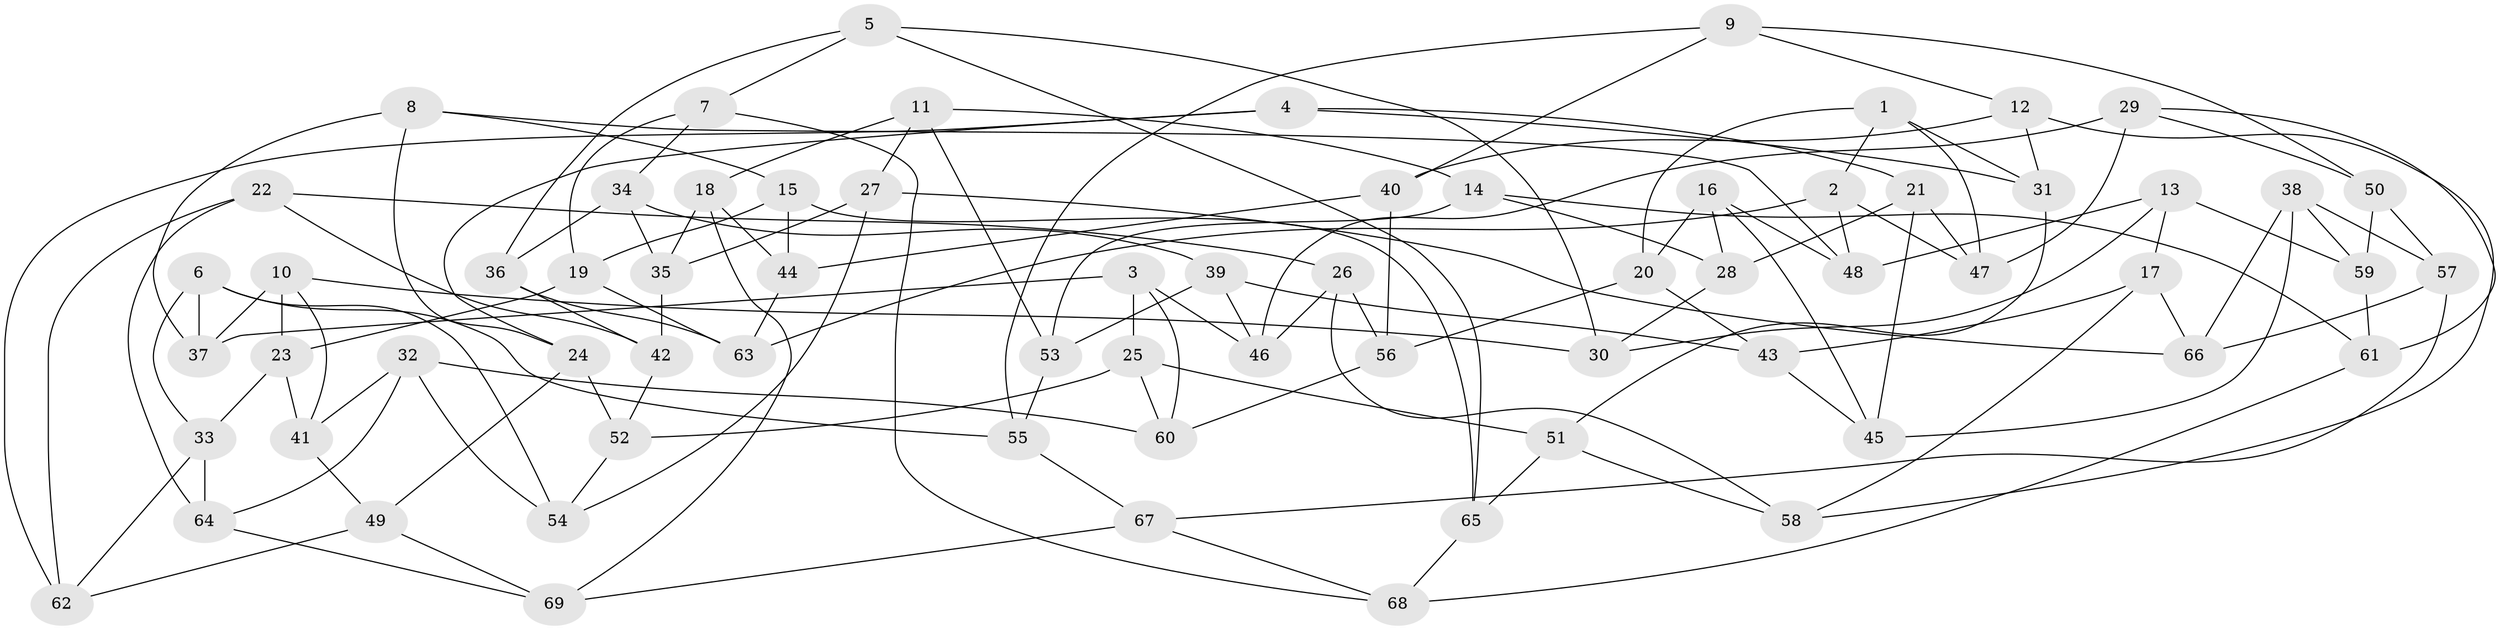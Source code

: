 // coarse degree distribution, {3: 0.029411764705882353, 7: 0.14705882352941177, 6: 0.2647058823529412, 10: 0.029411764705882353, 4: 0.3235294117647059, 5: 0.11764705882352941, 8: 0.08823529411764706}
// Generated by graph-tools (version 1.1) at 2025/54/03/05/25 16:54:48]
// undirected, 69 vertices, 138 edges
graph export_dot {
graph [start="1"]
  node [color=gray90,style=filled];
  1;
  2;
  3;
  4;
  5;
  6;
  7;
  8;
  9;
  10;
  11;
  12;
  13;
  14;
  15;
  16;
  17;
  18;
  19;
  20;
  21;
  22;
  23;
  24;
  25;
  26;
  27;
  28;
  29;
  30;
  31;
  32;
  33;
  34;
  35;
  36;
  37;
  38;
  39;
  40;
  41;
  42;
  43;
  44;
  45;
  46;
  47;
  48;
  49;
  50;
  51;
  52;
  53;
  54;
  55;
  56;
  57;
  58;
  59;
  60;
  61;
  62;
  63;
  64;
  65;
  66;
  67;
  68;
  69;
  1 -- 2;
  1 -- 31;
  1 -- 20;
  1 -- 47;
  2 -- 63;
  2 -- 47;
  2 -- 48;
  3 -- 60;
  3 -- 46;
  3 -- 25;
  3 -- 37;
  4 -- 62;
  4 -- 31;
  4 -- 21;
  4 -- 24;
  5 -- 7;
  5 -- 36;
  5 -- 30;
  5 -- 65;
  6 -- 54;
  6 -- 37;
  6 -- 33;
  6 -- 55;
  7 -- 19;
  7 -- 34;
  7 -- 68;
  8 -- 15;
  8 -- 48;
  8 -- 24;
  8 -- 37;
  9 -- 50;
  9 -- 55;
  9 -- 40;
  9 -- 12;
  10 -- 23;
  10 -- 41;
  10 -- 37;
  10 -- 30;
  11 -- 18;
  11 -- 53;
  11 -- 27;
  11 -- 14;
  12 -- 58;
  12 -- 40;
  12 -- 31;
  13 -- 30;
  13 -- 59;
  13 -- 48;
  13 -- 17;
  14 -- 28;
  14 -- 53;
  14 -- 61;
  15 -- 65;
  15 -- 44;
  15 -- 19;
  16 -- 28;
  16 -- 20;
  16 -- 45;
  16 -- 48;
  17 -- 58;
  17 -- 66;
  17 -- 43;
  18 -- 44;
  18 -- 35;
  18 -- 69;
  19 -- 23;
  19 -- 63;
  20 -- 56;
  20 -- 43;
  21 -- 45;
  21 -- 47;
  21 -- 28;
  22 -- 64;
  22 -- 42;
  22 -- 26;
  22 -- 62;
  23 -- 41;
  23 -- 33;
  24 -- 49;
  24 -- 52;
  25 -- 60;
  25 -- 52;
  25 -- 51;
  26 -- 56;
  26 -- 46;
  26 -- 58;
  27 -- 66;
  27 -- 35;
  27 -- 54;
  28 -- 30;
  29 -- 61;
  29 -- 50;
  29 -- 47;
  29 -- 46;
  31 -- 51;
  32 -- 41;
  32 -- 64;
  32 -- 60;
  32 -- 54;
  33 -- 62;
  33 -- 64;
  34 -- 36;
  34 -- 35;
  34 -- 39;
  35 -- 42;
  36 -- 42;
  36 -- 63;
  38 -- 57;
  38 -- 45;
  38 -- 59;
  38 -- 66;
  39 -- 53;
  39 -- 43;
  39 -- 46;
  40 -- 44;
  40 -- 56;
  41 -- 49;
  42 -- 52;
  43 -- 45;
  44 -- 63;
  49 -- 62;
  49 -- 69;
  50 -- 59;
  50 -- 57;
  51 -- 58;
  51 -- 65;
  52 -- 54;
  53 -- 55;
  55 -- 67;
  56 -- 60;
  57 -- 67;
  57 -- 66;
  59 -- 61;
  61 -- 68;
  64 -- 69;
  65 -- 68;
  67 -- 68;
  67 -- 69;
}
